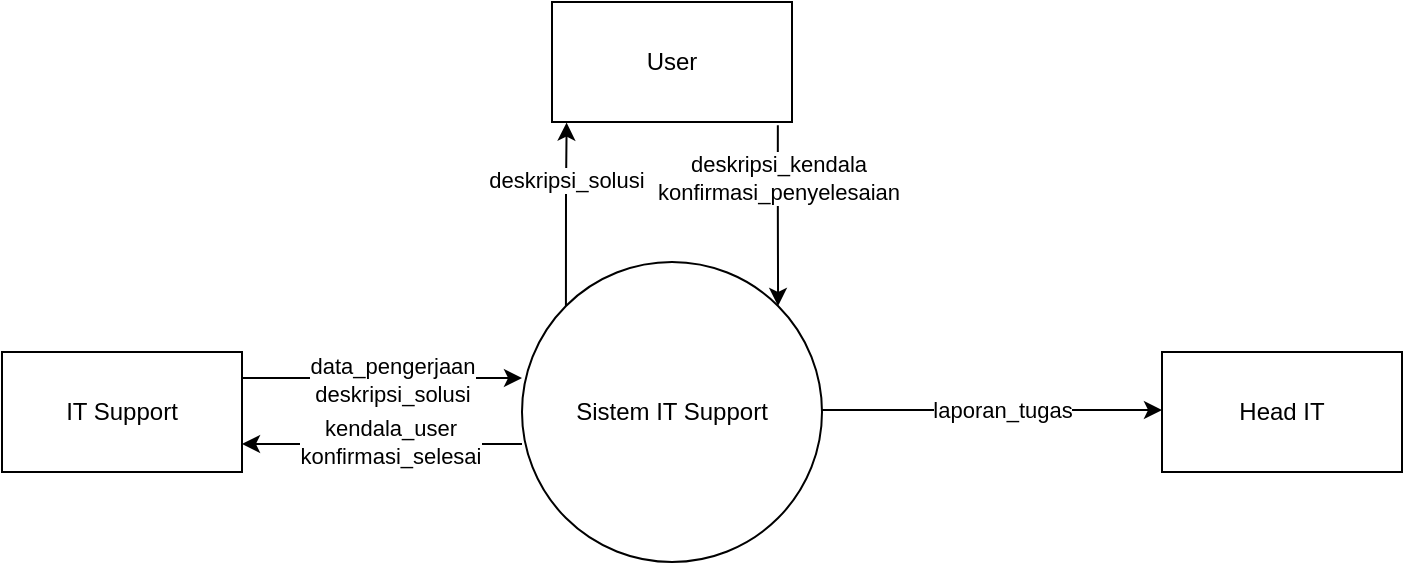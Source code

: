 <mxfile version="22.1.13" type="github">
  <diagram name="Page-1" id="CXko6omQwp5d5I9osxOO">
    <mxGraphModel dx="989" dy="509" grid="1" gridSize="10" guides="1" tooltips="1" connect="1" arrows="1" fold="1" page="1" pageScale="1" pageWidth="1100" pageHeight="850" math="0" shadow="0">
      <root>
        <mxCell id="0" />
        <mxCell id="1" parent="0" />
        <mxCell id="WtqfpNWmpr2_RAxKNxPe-8" style="edgeStyle=orthogonalEdgeStyle;rounded=0;orthogonalLoop=1;jettySize=auto;html=1;exitX=0;exitY=0.5;exitDx=0;exitDy=0;entryX=1;entryY=0.5;entryDx=0;entryDy=0;" edge="1" parent="1">
          <mxGeometry relative="1" as="geometry">
            <mxPoint x="550.0" y="371" as="sourcePoint" />
            <mxPoint x="410" y="371" as="targetPoint" />
          </mxGeometry>
        </mxCell>
        <mxCell id="WtqfpNWmpr2_RAxKNxPe-13" value="kendala_user&lt;br&gt;konfirmasi_selesai" style="edgeLabel;html=1;align=center;verticalAlign=middle;resizable=0;points=[];" vertex="1" connectable="0" parent="WtqfpNWmpr2_RAxKNxPe-8">
          <mxGeometry x="-0.059" y="-1" relative="1" as="geometry">
            <mxPoint as="offset" />
          </mxGeometry>
        </mxCell>
        <mxCell id="WtqfpNWmpr2_RAxKNxPe-9" style="edgeStyle=orthogonalEdgeStyle;rounded=0;orthogonalLoop=1;jettySize=auto;html=1;exitX=1;exitY=0.5;exitDx=0;exitDy=0;entryX=0;entryY=0.5;entryDx=0;entryDy=0;" edge="1" parent="1">
          <mxGeometry relative="1" as="geometry">
            <mxPoint x="700.0" y="354" as="sourcePoint" />
            <mxPoint x="870.0" y="354" as="targetPoint" />
          </mxGeometry>
        </mxCell>
        <mxCell id="WtqfpNWmpr2_RAxKNxPe-11" value="laporan_tugas" style="edgeLabel;html=1;align=center;verticalAlign=middle;resizable=0;points=[];" vertex="1" connectable="0" parent="WtqfpNWmpr2_RAxKNxPe-9">
          <mxGeometry x="0.054" relative="1" as="geometry">
            <mxPoint as="offset" />
          </mxGeometry>
        </mxCell>
        <mxCell id="WtqfpNWmpr2_RAxKNxPe-1" value="Sistem IT Support" style="ellipse;whiteSpace=wrap;html=1;aspect=fixed;" vertex="1" parent="1">
          <mxGeometry x="550" y="280" width="150" height="150" as="geometry" />
        </mxCell>
        <mxCell id="WtqfpNWmpr2_RAxKNxPe-5" style="edgeStyle=orthogonalEdgeStyle;rounded=0;orthogonalLoop=1;jettySize=auto;html=1;exitX=0.941;exitY=1.028;exitDx=0;exitDy=0;entryX=1;entryY=0;entryDx=0;entryDy=0;exitPerimeter=0;" edge="1" parent="1" source="WtqfpNWmpr2_RAxKNxPe-2" target="WtqfpNWmpr2_RAxKNxPe-1">
          <mxGeometry relative="1" as="geometry">
            <mxPoint x="669.0" y="210" as="sourcePoint" />
            <mxPoint x="669.0" y="280" as="targetPoint" />
          </mxGeometry>
        </mxCell>
        <mxCell id="WtqfpNWmpr2_RAxKNxPe-6" value="deskripsi_kendala&lt;br&gt;konfirmasi_penyelesaian" style="edgeLabel;html=1;align=center;verticalAlign=middle;resizable=0;points=[];" vertex="1" connectable="0" parent="WtqfpNWmpr2_RAxKNxPe-5">
          <mxGeometry x="-0.42" relative="1" as="geometry">
            <mxPoint as="offset" />
          </mxGeometry>
        </mxCell>
        <mxCell id="WtqfpNWmpr2_RAxKNxPe-2" value="User" style="rounded=0;whiteSpace=wrap;html=1;" vertex="1" parent="1">
          <mxGeometry x="565" y="150" width="120" height="60" as="geometry" />
        </mxCell>
        <mxCell id="WtqfpNWmpr2_RAxKNxPe-7" style="edgeStyle=orthogonalEdgeStyle;rounded=0;orthogonalLoop=1;jettySize=auto;html=1;exitX=1;exitY=0.5;exitDx=0;exitDy=0;entryX=0;entryY=0.5;entryDx=0;entryDy=0;" edge="1" parent="1">
          <mxGeometry relative="1" as="geometry">
            <mxPoint x="410" y="338" as="sourcePoint" />
            <mxPoint x="550.0" y="338" as="targetPoint" />
          </mxGeometry>
        </mxCell>
        <mxCell id="WtqfpNWmpr2_RAxKNxPe-12" value="data_pengerjaan&lt;br&gt;deskripsi_solusi" style="edgeLabel;html=1;align=center;verticalAlign=middle;resizable=0;points=[];" vertex="1" connectable="0" parent="WtqfpNWmpr2_RAxKNxPe-7">
          <mxGeometry x="0.069" y="-1" relative="1" as="geometry">
            <mxPoint as="offset" />
          </mxGeometry>
        </mxCell>
        <mxCell id="WtqfpNWmpr2_RAxKNxPe-3" value="IT Support" style="rounded=0;whiteSpace=wrap;html=1;" vertex="1" parent="1">
          <mxGeometry x="290" y="325" width="120" height="60" as="geometry" />
        </mxCell>
        <mxCell id="WtqfpNWmpr2_RAxKNxPe-4" value="Head IT" style="rounded=0;whiteSpace=wrap;html=1;" vertex="1" parent="1">
          <mxGeometry x="870" y="325" width="120" height="60" as="geometry" />
        </mxCell>
        <mxCell id="WtqfpNWmpr2_RAxKNxPe-16" style="edgeStyle=orthogonalEdgeStyle;rounded=0;orthogonalLoop=1;jettySize=auto;html=1;exitX=0;exitY=0;exitDx=0;exitDy=0;entryX=0.061;entryY=1.005;entryDx=0;entryDy=0;entryPerimeter=0;" edge="1" parent="1" source="WtqfpNWmpr2_RAxKNxPe-1" target="WtqfpNWmpr2_RAxKNxPe-2">
          <mxGeometry relative="1" as="geometry" />
        </mxCell>
        <mxCell id="WtqfpNWmpr2_RAxKNxPe-17" value="deskripsi_solusi" style="edgeLabel;html=1;align=center;verticalAlign=middle;resizable=0;points=[];" vertex="1" connectable="0" parent="WtqfpNWmpr2_RAxKNxPe-16">
          <mxGeometry x="0.462" y="2" relative="1" as="geometry">
            <mxPoint x="1" y="3" as="offset" />
          </mxGeometry>
        </mxCell>
      </root>
    </mxGraphModel>
  </diagram>
</mxfile>
